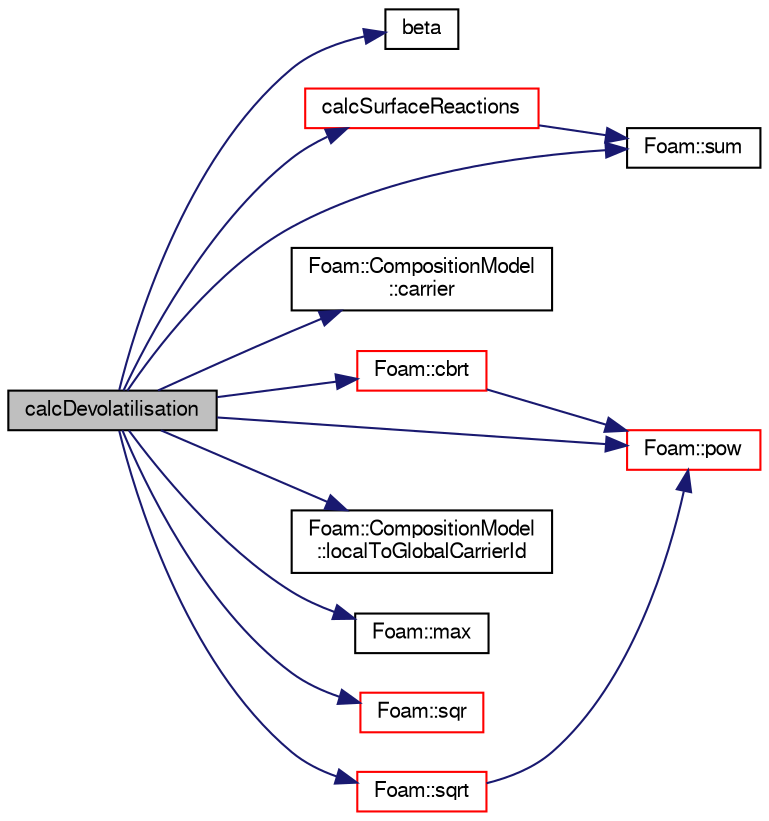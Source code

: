 digraph "calcDevolatilisation"
{
  bgcolor="transparent";
  edge [fontname="FreeSans",fontsize="10",labelfontname="FreeSans",labelfontsize="10"];
  node [fontname="FreeSans",fontsize="10",shape=record];
  rankdir="LR";
  Node69 [label="calcDevolatilisation",height=0.2,width=0.4,color="black", fillcolor="grey75", style="filled", fontcolor="black"];
  Node69 -> Node70 [color="midnightblue",fontsize="10",style="solid",fontname="FreeSans"];
  Node70 [label="beta",height=0.2,width=0.4,color="black",URL="$a39152.html#a8c8c91fc032b25dcc9e3d971fac17272"];
  Node69 -> Node71 [color="midnightblue",fontsize="10",style="solid",fontname="FreeSans"];
  Node71 [label="calcSurfaceReactions",height=0.2,width=0.4,color="red",URL="$a23910.html#ad02f46785301a7290b6293d1688c06a5",tooltip="Calculate surface reactions. "];
  Node71 -> Node72 [color="midnightblue",fontsize="10",style="solid",fontname="FreeSans"];
  Node72 [label="Foam::sum",height=0.2,width=0.4,color="black",URL="$a21124.html#a3d8733143aad0e03b300186ab4bef137"];
  Node69 -> Node75 [color="midnightblue",fontsize="10",style="solid",fontname="FreeSans"];
  Node75 [label="Foam::CompositionModel\l::carrier",height=0.2,width=0.4,color="black",URL="$a23806.html#a2260ad95f8a442cc428618661191f3e9",tooltip="Return the carrier components (wrapper function) "];
  Node69 -> Node76 [color="midnightblue",fontsize="10",style="solid",fontname="FreeSans"];
  Node76 [label="Foam::cbrt",height=0.2,width=0.4,color="red",URL="$a21124.html#aca0b7feea326c0e1e9e04078a319d019"];
  Node76 -> Node81 [color="midnightblue",fontsize="10",style="solid",fontname="FreeSans"];
  Node81 [label="Foam::pow",height=0.2,width=0.4,color="red",URL="$a21124.html#a7500c8e9d27a442adc75e287de074c7c"];
  Node69 -> Node82 [color="midnightblue",fontsize="10",style="solid",fontname="FreeSans"];
  Node82 [label="Foam::CompositionModel\l::localToGlobalCarrierId",height=0.2,width=0.4,color="black",URL="$a23806.html#ab8b47d9835e5616d9665ab8050b891c5",tooltip="Return global carrier id of component given local id. "];
  Node69 -> Node83 [color="midnightblue",fontsize="10",style="solid",fontname="FreeSans"];
  Node83 [label="Foam::max",height=0.2,width=0.4,color="black",URL="$a21124.html#ac993e906cf2774ae77e666bc24e81733"];
  Node69 -> Node81 [color="midnightblue",fontsize="10",style="solid",fontname="FreeSans"];
  Node69 -> Node84 [color="midnightblue",fontsize="10",style="solid",fontname="FreeSans"];
  Node84 [label="Foam::sqr",height=0.2,width=0.4,color="red",URL="$a21124.html#a277dc11c581d53826ab5090b08f3b17b"];
  Node69 -> Node85 [color="midnightblue",fontsize="10",style="solid",fontname="FreeSans"];
  Node85 [label="Foam::sqrt",height=0.2,width=0.4,color="red",URL="$a21124.html#a8616bd62eebf2342a80222fecb1bda71"];
  Node85 -> Node81 [color="midnightblue",fontsize="10",style="solid",fontname="FreeSans"];
  Node69 -> Node72 [color="midnightblue",fontsize="10",style="solid",fontname="FreeSans"];
}
